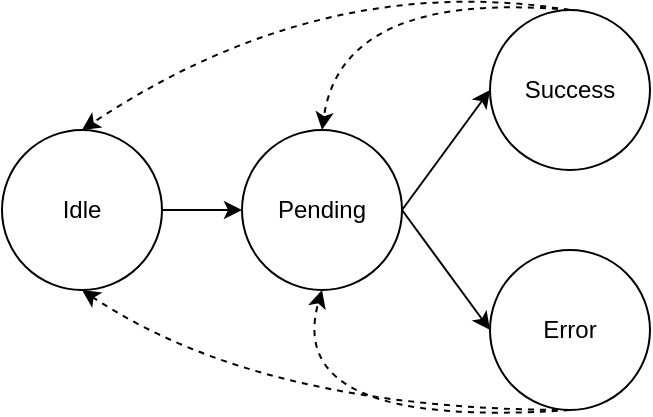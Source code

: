 <mxfile version="21.6.1" type="device">
  <diagram name="Page-1" id="GCnOcoZATRpnzxRjssM9">
    <mxGraphModel dx="1434" dy="836" grid="1" gridSize="10" guides="1" tooltips="1" connect="1" arrows="1" fold="1" page="1" pageScale="1" pageWidth="827" pageHeight="1169" math="0" shadow="0">
      <root>
        <mxCell id="0" />
        <mxCell id="1" parent="0" />
        <mxCell id="-MuljCGo22zbGA9eSF4o-1" value="Idle" style="ellipse;whiteSpace=wrap;html=1;aspect=fixed;" vertex="1" parent="1">
          <mxGeometry x="160" y="180" width="80" height="80" as="geometry" />
        </mxCell>
        <mxCell id="-MuljCGo22zbGA9eSF4o-2" value="Pending" style="ellipse;whiteSpace=wrap;html=1;aspect=fixed;" vertex="1" parent="1">
          <mxGeometry x="280" y="180" width="80" height="80" as="geometry" />
        </mxCell>
        <mxCell id="-MuljCGo22zbGA9eSF4o-3" value="Success" style="ellipse;whiteSpace=wrap;html=1;aspect=fixed;" vertex="1" parent="1">
          <mxGeometry x="404" y="120" width="80" height="80" as="geometry" />
        </mxCell>
        <mxCell id="-MuljCGo22zbGA9eSF4o-4" value="Error" style="ellipse;whiteSpace=wrap;html=1;aspect=fixed;" vertex="1" parent="1">
          <mxGeometry x="404" y="240" width="80" height="80" as="geometry" />
        </mxCell>
        <mxCell id="-MuljCGo22zbGA9eSF4o-5" value="" style="endArrow=classic;html=1;rounded=0;exitX=1;exitY=0.5;exitDx=0;exitDy=0;entryX=0;entryY=0.5;entryDx=0;entryDy=0;" edge="1" parent="1" source="-MuljCGo22zbGA9eSF4o-1" target="-MuljCGo22zbGA9eSF4o-2">
          <mxGeometry width="50" height="50" relative="1" as="geometry">
            <mxPoint x="210" y="400" as="sourcePoint" />
            <mxPoint x="260" y="350" as="targetPoint" />
          </mxGeometry>
        </mxCell>
        <mxCell id="-MuljCGo22zbGA9eSF4o-6" value="" style="endArrow=classic;html=1;rounded=0;exitX=1;exitY=0.5;exitDx=0;exitDy=0;entryX=0;entryY=0.5;entryDx=0;entryDy=0;" edge="1" parent="1" source="-MuljCGo22zbGA9eSF4o-2" target="-MuljCGo22zbGA9eSF4o-3">
          <mxGeometry width="50" height="50" relative="1" as="geometry">
            <mxPoint x="170" y="460" as="sourcePoint" />
            <mxPoint x="220" y="410" as="targetPoint" />
          </mxGeometry>
        </mxCell>
        <mxCell id="-MuljCGo22zbGA9eSF4o-7" value="" style="endArrow=classic;html=1;rounded=0;exitX=1;exitY=0.5;exitDx=0;exitDy=0;entryX=0;entryY=0.5;entryDx=0;entryDy=0;" edge="1" parent="1" source="-MuljCGo22zbGA9eSF4o-2" target="-MuljCGo22zbGA9eSF4o-4">
          <mxGeometry width="50" height="50" relative="1" as="geometry">
            <mxPoint x="160" y="500" as="sourcePoint" />
            <mxPoint x="210" y="450" as="targetPoint" />
          </mxGeometry>
        </mxCell>
        <mxCell id="-MuljCGo22zbGA9eSF4o-9" value="" style="endArrow=classic;html=1;exitX=0.5;exitY=1;exitDx=0;exitDy=0;entryX=0.5;entryY=1;entryDx=0;entryDy=0;dashed=1;jumpStyle=none;curved=1;" edge="1" parent="1" source="-MuljCGo22zbGA9eSF4o-4" target="-MuljCGo22zbGA9eSF4o-1">
          <mxGeometry width="50" height="50" relative="1" as="geometry">
            <mxPoint x="290" y="530" as="sourcePoint" />
            <mxPoint x="340" y="480" as="targetPoint" />
            <Array as="points">
              <mxPoint x="290" y="320" />
            </Array>
          </mxGeometry>
        </mxCell>
        <mxCell id="-MuljCGo22zbGA9eSF4o-10" value="" style="endArrow=classic;html=1;exitX=0.5;exitY=0;exitDx=0;exitDy=0;entryX=0.5;entryY=0;entryDx=0;entryDy=0;dashed=1;jumpStyle=none;curved=1;" edge="1" parent="1" source="-MuljCGo22zbGA9eSF4o-3" target="-MuljCGo22zbGA9eSF4o-1">
          <mxGeometry width="50" height="50" relative="1" as="geometry">
            <mxPoint x="434" y="20" as="sourcePoint" />
            <mxPoint x="190" y="80" as="targetPoint" />
            <Array as="points">
              <mxPoint x="320" y="100" />
            </Array>
          </mxGeometry>
        </mxCell>
        <mxCell id="-MuljCGo22zbGA9eSF4o-11" value="" style="endArrow=classic;html=1;exitX=0.5;exitY=1;exitDx=0;exitDy=0;entryX=0.5;entryY=1;entryDx=0;entryDy=0;dashed=1;jumpStyle=none;curved=1;" edge="1" parent="1" source="-MuljCGo22zbGA9eSF4o-4" target="-MuljCGo22zbGA9eSF4o-2">
          <mxGeometry width="50" height="50" relative="1" as="geometry">
            <mxPoint x="454" y="330" as="sourcePoint" />
            <mxPoint x="210" y="270" as="targetPoint" />
            <Array as="points">
              <mxPoint x="300" y="330" />
            </Array>
          </mxGeometry>
        </mxCell>
        <mxCell id="-MuljCGo22zbGA9eSF4o-12" value="" style="endArrow=classic;html=1;exitX=0.5;exitY=0;exitDx=0;exitDy=0;entryX=0.5;entryY=0;entryDx=0;entryDy=0;dashed=1;jumpStyle=none;curved=1;" edge="1" parent="1" source="-MuljCGo22zbGA9eSF4o-3" target="-MuljCGo22zbGA9eSF4o-2">
          <mxGeometry width="50" height="50" relative="1" as="geometry">
            <mxPoint x="454" y="130" as="sourcePoint" />
            <mxPoint x="210" y="190" as="targetPoint" />
            <Array as="points">
              <mxPoint x="330" y="110" />
            </Array>
          </mxGeometry>
        </mxCell>
      </root>
    </mxGraphModel>
  </diagram>
</mxfile>
